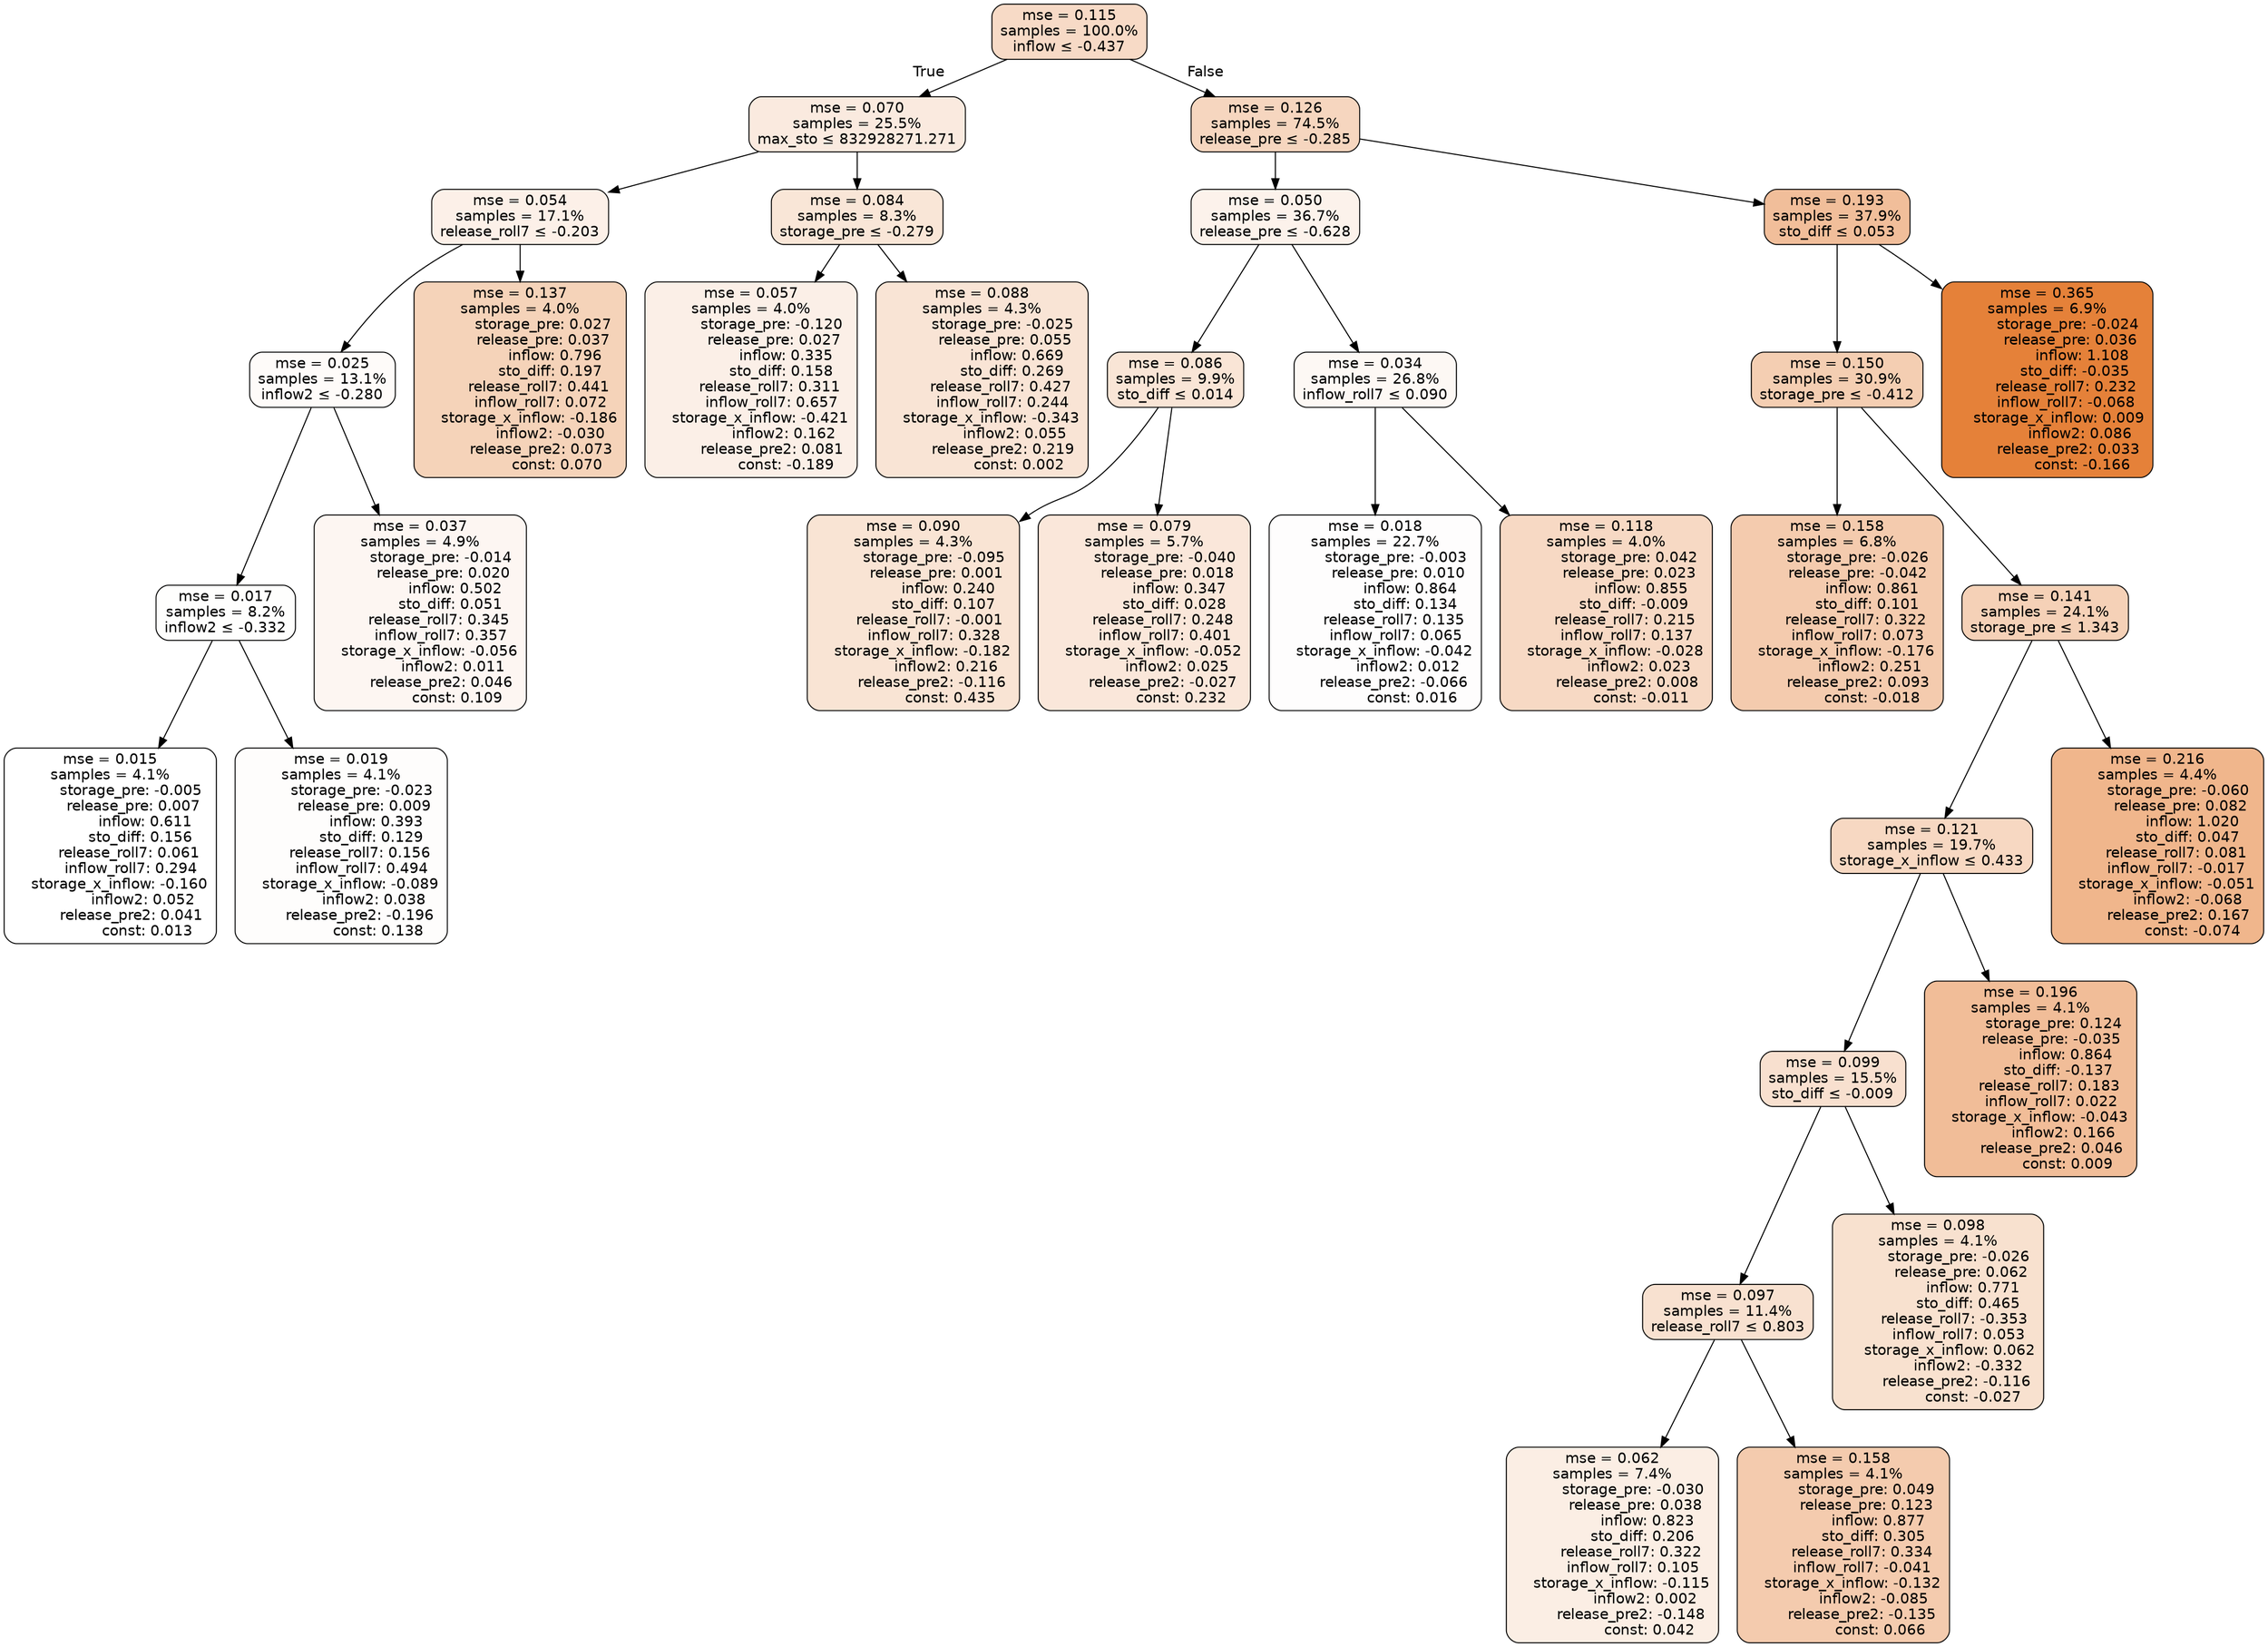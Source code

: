 digraph tree {
bgcolor="transparent"
node [shape=rectangle, style="filled, rounded", color="black", fontname=helvetica] ;
edge [fontname=helvetica] ;
	"0" [label="mse = 0.115
samples = 100.0%
inflow &le; -0.437", fillcolor="#f7dac6"]
	"1" [label="mse = 0.070
samples = 25.5%
max_sto &le; 832928271.271", fillcolor="#faeadf"]
	"2" [label="mse = 0.054
samples = 17.1%
release_roll7 &le; -0.203", fillcolor="#fcf0e8"]
	"3" [label="mse = 0.025
samples = 13.1%
inflow2 &le; -0.280", fillcolor="#fefbf9"]
	"4" [label="mse = 0.017
samples = 8.2%
inflow2 &le; -0.332", fillcolor="#fefefd"]
	"5" [label="mse = 0.015
samples = 4.1%
         storage_pre: -0.005
          release_pre: 0.007
               inflow: 0.611
             sto_diff: 0.156
        release_roll7: 0.061
         inflow_roll7: 0.294
    storage_x_inflow: -0.160
              inflow2: 0.052
         release_pre2: 0.041
                const: 0.013", fillcolor="#ffffff"]
	"6" [label="mse = 0.019
samples = 4.1%
         storage_pre: -0.023
          release_pre: 0.009
               inflow: 0.393
             sto_diff: 0.129
        release_roll7: 0.156
         inflow_roll7: 0.494
    storage_x_inflow: -0.089
              inflow2: 0.038
        release_pre2: -0.196
                const: 0.138", fillcolor="#fefdfc"]
	"7" [label="mse = 0.037
samples = 4.9%
         storage_pre: -0.014
          release_pre: 0.020
               inflow: 0.502
             sto_diff: 0.051
        release_roll7: 0.345
         inflow_roll7: 0.357
    storage_x_inflow: -0.056
              inflow2: 0.011
         release_pre2: 0.046
                const: 0.109", fillcolor="#fdf6f2"]
	"8" [label="mse = 0.137
samples = 4.0%
          storage_pre: 0.027
          release_pre: 0.037
               inflow: 0.796
             sto_diff: 0.197
        release_roll7: 0.441
         inflow_roll7: 0.072
    storage_x_inflow: -0.186
             inflow2: -0.030
         release_pre2: 0.073
                const: 0.070", fillcolor="#f5d3b9"]
	"9" [label="mse = 0.084
samples = 8.3%
storage_pre &le; -0.279", fillcolor="#f9e6d7"]
	"10" [label="mse = 0.057
samples = 4.0%
         storage_pre: -0.120
          release_pre: 0.027
               inflow: 0.335
             sto_diff: 0.158
        release_roll7: 0.311
         inflow_roll7: 0.657
    storage_x_inflow: -0.421
              inflow2: 0.162
         release_pre2: 0.081
               const: -0.189", fillcolor="#fbefe7"]
	"11" [label="mse = 0.088
samples = 4.3%
         storage_pre: -0.025
          release_pre: 0.055
               inflow: 0.669
             sto_diff: 0.269
        release_roll7: 0.427
         inflow_roll7: 0.244
    storage_x_inflow: -0.343
              inflow2: 0.055
         release_pre2: 0.219
                const: 0.002", fillcolor="#f9e4d5"]
	"12" [label="mse = 0.126
samples = 74.5%
release_pre &le; -0.285", fillcolor="#f6d6bf"]
	"13" [label="mse = 0.050
samples = 36.7%
release_pre &le; -0.628", fillcolor="#fcf2eb"]
	"14" [label="mse = 0.086
samples = 9.9%
sto_diff &le; 0.014", fillcolor="#f9e5d6"]
	"15" [label="mse = 0.090
samples = 4.3%
         storage_pre: -0.095
          release_pre: 0.001
               inflow: 0.240
             sto_diff: 0.107
       release_roll7: -0.001
         inflow_roll7: 0.328
    storage_x_inflow: -0.182
              inflow2: 0.216
        release_pre2: -0.116
                const: 0.435", fillcolor="#f9e4d4"]
	"16" [label="mse = 0.079
samples = 5.7%
         storage_pre: -0.040
          release_pre: 0.018
               inflow: 0.347
             sto_diff: 0.028
        release_roll7: 0.248
         inflow_roll7: 0.401
    storage_x_inflow: -0.052
              inflow2: 0.025
        release_pre2: -0.027
                const: 0.232", fillcolor="#fae7da"]
	"17" [label="mse = 0.034
samples = 26.8%
inflow_roll7 &le; 0.090", fillcolor="#fdf8f4"]
	"18" [label="mse = 0.018
samples = 22.7%
         storage_pre: -0.003
          release_pre: 0.010
               inflow: 0.864
             sto_diff: 0.134
        release_roll7: 0.135
         inflow_roll7: 0.065
    storage_x_inflow: -0.042
              inflow2: 0.012
        release_pre2: -0.066
                const: 0.016", fillcolor="#fefdfd"]
	"19" [label="mse = 0.118
samples = 4.0%
          storage_pre: 0.042
          release_pre: 0.023
               inflow: 0.855
            sto_diff: -0.009
        release_roll7: 0.215
         inflow_roll7: 0.137
    storage_x_inflow: -0.028
              inflow2: 0.023
         release_pre2: 0.008
               const: -0.011", fillcolor="#f7d9c4"]
	"20" [label="mse = 0.193
samples = 37.9%
sto_diff &le; 0.053", fillcolor="#f1be9a"]
	"21" [label="mse = 0.150
samples = 30.9%
storage_pre &le; -0.412", fillcolor="#f4ceb2"]
	"22" [label="mse = 0.158
samples = 6.8%
         storage_pre: -0.026
         release_pre: -0.042
               inflow: 0.861
             sto_diff: 0.101
        release_roll7: 0.322
         inflow_roll7: 0.073
    storage_x_inflow: -0.176
              inflow2: 0.251
         release_pre2: 0.093
               const: -0.018", fillcolor="#f4cbae"]
	"23" [label="mse = 0.141
samples = 24.1%
storage_pre &le; 1.343", fillcolor="#f5d1b7"]
	"24" [label="mse = 0.121
samples = 19.7%
storage_x_inflow &le; 0.433", fillcolor="#f7d8c2"]
	"25" [label="mse = 0.099
samples = 15.5%
sto_diff &le; -0.009", fillcolor="#f8e0cf"]
	"26" [label="mse = 0.097
samples = 11.4%
release_roll7 &le; 0.803", fillcolor="#f8e1d0"]
	"27" [label="mse = 0.062
samples = 7.4%
         storage_pre: -0.030
          release_pre: 0.038
               inflow: 0.823
             sto_diff: 0.206
        release_roll7: 0.322
         inflow_roll7: 0.105
    storage_x_inflow: -0.115
              inflow2: 0.002
        release_pre2: -0.148
                const: 0.042", fillcolor="#fbeee4"]
	"28" [label="mse = 0.158
samples = 4.1%
          storage_pre: 0.049
          release_pre: 0.123
               inflow: 0.877
             sto_diff: 0.305
        release_roll7: 0.334
        inflow_roll7: -0.041
    storage_x_inflow: -0.132
             inflow2: -0.085
        release_pre2: -0.135
                const: 0.066", fillcolor="#f4cbae"]
	"29" [label="mse = 0.098
samples = 4.1%
         storage_pre: -0.026
          release_pre: 0.062
               inflow: 0.771
             sto_diff: 0.465
       release_roll7: -0.353
         inflow_roll7: 0.053
     storage_x_inflow: 0.062
             inflow2: -0.332
        release_pre2: -0.116
               const: -0.027", fillcolor="#f8e1cf"]
	"30" [label="mse = 0.196
samples = 4.1%
          storage_pre: 0.124
         release_pre: -0.035
               inflow: 0.864
            sto_diff: -0.137
        release_roll7: 0.183
         inflow_roll7: 0.022
    storage_x_inflow: -0.043
              inflow2: 0.166
         release_pre2: 0.046
                const: 0.009", fillcolor="#f1bd98"]
	"31" [label="mse = 0.216
samples = 4.4%
         storage_pre: -0.060
          release_pre: 0.082
               inflow: 1.020
             sto_diff: 0.047
        release_roll7: 0.081
        inflow_roll7: -0.017
    storage_x_inflow: -0.051
             inflow2: -0.068
         release_pre2: 0.167
               const: -0.074", fillcolor="#f0b68c"]
	"32" [label="mse = 0.365
samples = 6.9%
         storage_pre: -0.024
          release_pre: 0.036
               inflow: 1.108
            sto_diff: -0.035
        release_roll7: 0.232
        inflow_roll7: -0.068
     storage_x_inflow: 0.009
              inflow2: 0.086
         release_pre2: 0.033
               const: -0.166", fillcolor="#e58139"]

	"0" -> "1" [labeldistance=2.5, labelangle=45, headlabel="True"]
	"1" -> "2"
	"2" -> "3"
	"3" -> "4"
	"4" -> "5"
	"4" -> "6"
	"3" -> "7"
	"2" -> "8"
	"1" -> "9"
	"9" -> "10"
	"9" -> "11"
	"0" -> "12" [labeldistance=2.5, labelangle=-45, headlabel="False"]
	"12" -> "13"
	"13" -> "14"
	"14" -> "15"
	"14" -> "16"
	"13" -> "17"
	"17" -> "18"
	"17" -> "19"
	"12" -> "20"
	"20" -> "21"
	"21" -> "22"
	"21" -> "23"
	"23" -> "24"
	"24" -> "25"
	"25" -> "26"
	"26" -> "27"
	"26" -> "28"
	"25" -> "29"
	"24" -> "30"
	"23" -> "31"
	"20" -> "32"
}
